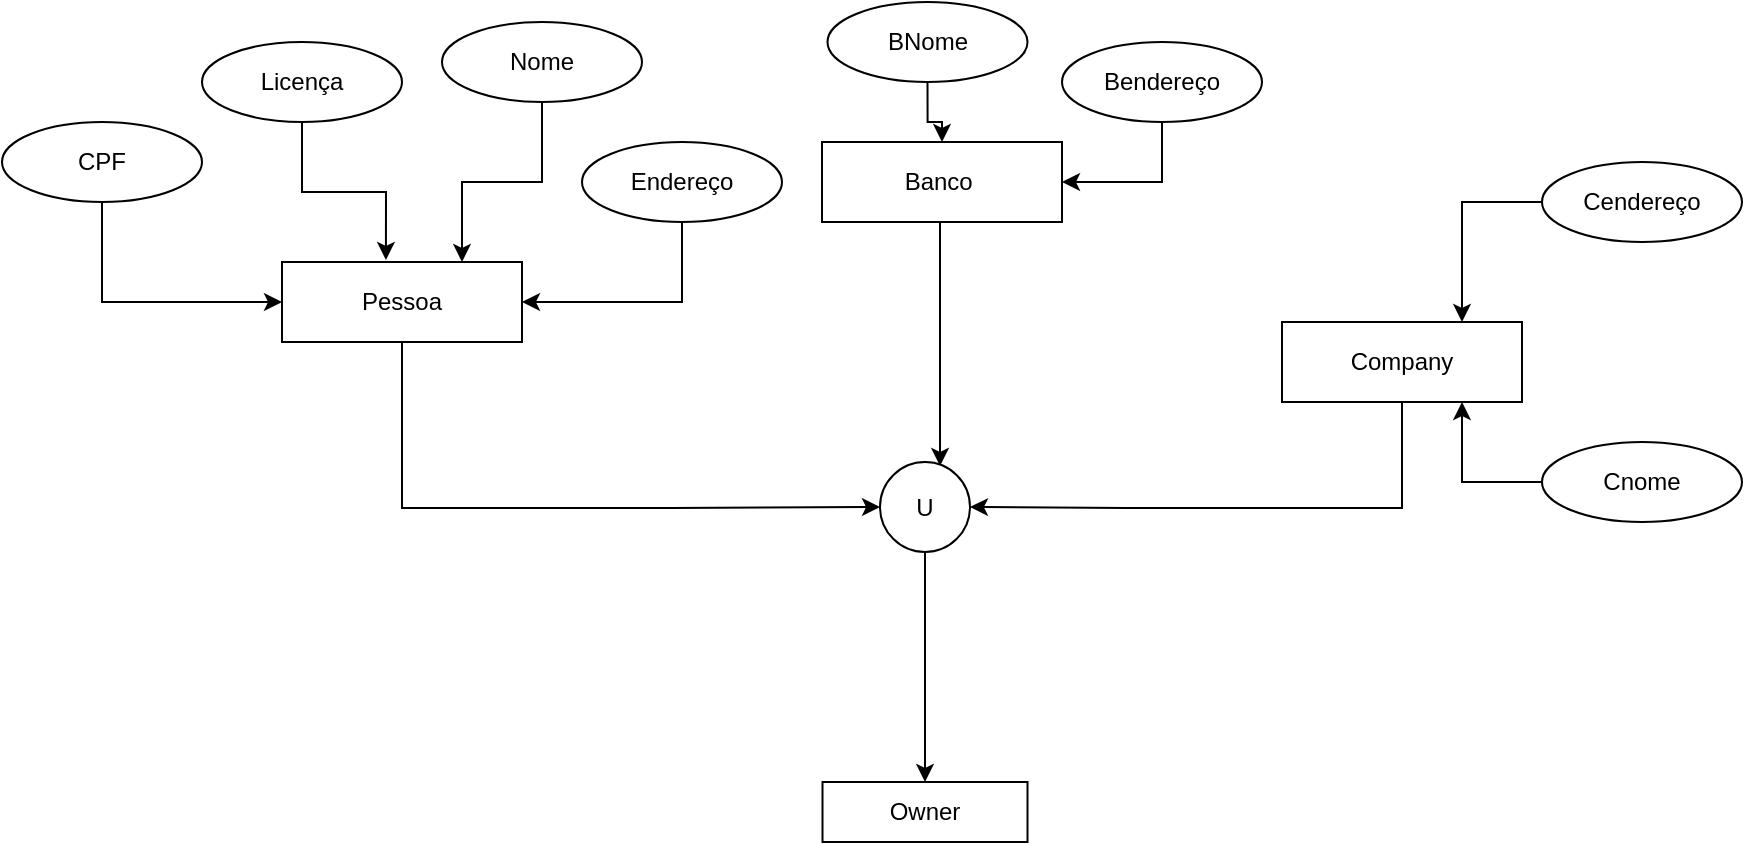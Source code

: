 <mxfile version="20.3.0" type="github"><diagram id="EklfVm9ctx7LlkGvqCqt" name="Página-1"><mxGraphModel dx="1695" dy="482" grid="1" gridSize="10" guides="1" tooltips="1" connect="1" arrows="1" fold="1" page="1" pageScale="1" pageWidth="827" pageHeight="1169" math="0" shadow="0"><root><mxCell id="0"/><mxCell id="1" parent="0"/><mxCell id="DHximX7ildcV7bgwuiVq-13" style="edgeStyle=orthogonalEdgeStyle;rounded=0;orthogonalLoop=1;jettySize=auto;html=1;entryX=0;entryY=0.5;entryDx=0;entryDy=0;" parent="1" source="DHximX7ildcV7bgwuiVq-1" target="DHximX7ildcV7bgwuiVq-6" edge="1"><mxGeometry relative="1" as="geometry"><Array as="points"><mxPoint x="130" y="263"/><mxPoint x="265" y="263"/></Array></mxGeometry></mxCell><mxCell id="DHximX7ildcV7bgwuiVq-1" value="Pessoa" style="rounded=0;whiteSpace=wrap;html=1;" parent="1" vertex="1"><mxGeometry x="70" y="140" width="120" height="40" as="geometry"/></mxCell><mxCell id="DHximX7ildcV7bgwuiVq-12" style="edgeStyle=orthogonalEdgeStyle;rounded=0;orthogonalLoop=1;jettySize=auto;html=1;entryX=0.667;entryY=0.044;entryDx=0;entryDy=0;entryPerimeter=0;" parent="1" source="DHximX7ildcV7bgwuiVq-2" target="DHximX7ildcV7bgwuiVq-6" edge="1"><mxGeometry relative="1" as="geometry"><mxPoint x="354" y="239" as="targetPoint"/><Array as="points"><mxPoint x="399" y="150"/><mxPoint x="399" y="150"/></Array></mxGeometry></mxCell><mxCell id="DHximX7ildcV7bgwuiVq-2" value="Banco&amp;nbsp;" style="rounded=0;whiteSpace=wrap;html=1;" parent="1" vertex="1"><mxGeometry x="340" y="80" width="120" height="40" as="geometry"/></mxCell><mxCell id="DHximX7ildcV7bgwuiVq-37" style="edgeStyle=orthogonalEdgeStyle;rounded=0;orthogonalLoop=1;jettySize=auto;html=1;entryX=1;entryY=0.5;entryDx=0;entryDy=0;" parent="1" source="DHximX7ildcV7bgwuiVq-5" target="DHximX7ildcV7bgwuiVq-6" edge="1"><mxGeometry relative="1" as="geometry"><Array as="points"><mxPoint x="630" y="263"/><mxPoint x="492" y="263"/></Array></mxGeometry></mxCell><mxCell id="DHximX7ildcV7bgwuiVq-5" value="Company" style="rounded=0;whiteSpace=wrap;html=1;" parent="1" vertex="1"><mxGeometry x="570" y="170" width="120" height="40" as="geometry"/></mxCell><mxCell id="DHximX7ildcV7bgwuiVq-15" style="edgeStyle=orthogonalEdgeStyle;rounded=0;orthogonalLoop=1;jettySize=auto;html=1;exitX=0.5;exitY=1;exitDx=0;exitDy=0;entryX=0.5;entryY=0;entryDx=0;entryDy=0;" parent="1" source="DHximX7ildcV7bgwuiVq-6" target="DHximX7ildcV7bgwuiVq-10" edge="1"><mxGeometry relative="1" as="geometry"/></mxCell><mxCell id="DHximX7ildcV7bgwuiVq-6" value="U" style="ellipse;whiteSpace=wrap;html=1;aspect=fixed;" parent="1" vertex="1"><mxGeometry x="369" y="240" width="45" height="45" as="geometry"/></mxCell><mxCell id="DHximX7ildcV7bgwuiVq-10" value="Owner" style="rounded=0;whiteSpace=wrap;html=1;" parent="1" vertex="1"><mxGeometry x="340.25" y="400" width="102.5" height="30" as="geometry"/></mxCell><mxCell id="DHximX7ildcV7bgwuiVq-20" style="edgeStyle=orthogonalEdgeStyle;rounded=0;orthogonalLoop=1;jettySize=auto;html=1;entryX=0.433;entryY=-0.025;entryDx=0;entryDy=0;entryPerimeter=0;" parent="1" source="DHximX7ildcV7bgwuiVq-17" target="DHximX7ildcV7bgwuiVq-1" edge="1"><mxGeometry relative="1" as="geometry"/></mxCell><mxCell id="DHximX7ildcV7bgwuiVq-17" value="Licença" style="ellipse;whiteSpace=wrap;html=1;align=center;" parent="1" vertex="1"><mxGeometry x="30" y="30" width="100" height="40" as="geometry"/></mxCell><mxCell id="DHximX7ildcV7bgwuiVq-19" style="edgeStyle=orthogonalEdgeStyle;rounded=0;orthogonalLoop=1;jettySize=auto;html=1;entryX=0;entryY=0.5;entryDx=0;entryDy=0;" parent="1" source="DHximX7ildcV7bgwuiVq-18" target="DHximX7ildcV7bgwuiVq-1" edge="1"><mxGeometry relative="1" as="geometry"><Array as="points"><mxPoint x="-20" y="160"/></Array></mxGeometry></mxCell><mxCell id="DHximX7ildcV7bgwuiVq-18" value="CPF" style="ellipse;whiteSpace=wrap;html=1;align=center;" parent="1" vertex="1"><mxGeometry x="-70" y="70" width="100" height="40" as="geometry"/></mxCell><mxCell id="DHximX7ildcV7bgwuiVq-23" style="edgeStyle=orthogonalEdgeStyle;rounded=0;orthogonalLoop=1;jettySize=auto;html=1;entryX=0.75;entryY=0;entryDx=0;entryDy=0;" parent="1" source="DHximX7ildcV7bgwuiVq-21" target="DHximX7ildcV7bgwuiVq-1" edge="1"><mxGeometry relative="1" as="geometry"/></mxCell><mxCell id="DHximX7ildcV7bgwuiVq-21" value="Nome" style="ellipse;whiteSpace=wrap;html=1;align=center;" parent="1" vertex="1"><mxGeometry x="150" y="20" width="100" height="40" as="geometry"/></mxCell><mxCell id="DHximX7ildcV7bgwuiVq-26" style="edgeStyle=orthogonalEdgeStyle;rounded=0;orthogonalLoop=1;jettySize=auto;html=1;entryX=1;entryY=0.5;entryDx=0;entryDy=0;" parent="1" source="DHximX7ildcV7bgwuiVq-22" target="DHximX7ildcV7bgwuiVq-1" edge="1"><mxGeometry relative="1" as="geometry"><mxPoint x="200" y="170" as="targetPoint"/><Array as="points"><mxPoint x="270" y="160"/></Array></mxGeometry></mxCell><mxCell id="DHximX7ildcV7bgwuiVq-22" value="Endereço" style="ellipse;whiteSpace=wrap;html=1;align=center;" parent="1" vertex="1"><mxGeometry x="220" y="80" width="100" height="40" as="geometry"/></mxCell><mxCell id="DHximX7ildcV7bgwuiVq-29" value="" style="edgeStyle=orthogonalEdgeStyle;rounded=0;orthogonalLoop=1;jettySize=auto;html=1;" parent="1" source="DHximX7ildcV7bgwuiVq-27" target="DHximX7ildcV7bgwuiVq-2" edge="1"><mxGeometry relative="1" as="geometry"/></mxCell><mxCell id="DHximX7ildcV7bgwuiVq-27" value="BNome" style="ellipse;whiteSpace=wrap;html=1;align=center;" parent="1" vertex="1"><mxGeometry x="342.75" y="10" width="100" height="40" as="geometry"/></mxCell><mxCell id="DHximX7ildcV7bgwuiVq-30" style="edgeStyle=orthogonalEdgeStyle;rounded=0;orthogonalLoop=1;jettySize=auto;html=1;entryX=1;entryY=0.5;entryDx=0;entryDy=0;" parent="1" source="DHximX7ildcV7bgwuiVq-28" target="DHximX7ildcV7bgwuiVq-2" edge="1"><mxGeometry relative="1" as="geometry"/></mxCell><mxCell id="DHximX7ildcV7bgwuiVq-28" value="Bendereço" style="ellipse;whiteSpace=wrap;html=1;align=center;" parent="1" vertex="1"><mxGeometry x="460" y="30" width="100" height="40" as="geometry"/></mxCell><mxCell id="DHximX7ildcV7bgwuiVq-32" style="edgeStyle=orthogonalEdgeStyle;rounded=0;orthogonalLoop=1;jettySize=auto;html=1;entryX=0.75;entryY=1;entryDx=0;entryDy=0;" parent="1" source="DHximX7ildcV7bgwuiVq-31" target="DHximX7ildcV7bgwuiVq-5" edge="1"><mxGeometry relative="1" as="geometry"><mxPoint x="660" y="220" as="targetPoint"/></mxGeometry></mxCell><mxCell id="DHximX7ildcV7bgwuiVq-31" value="Cnome" style="ellipse;whiteSpace=wrap;html=1;align=center;" parent="1" vertex="1"><mxGeometry x="700" y="230" width="100" height="40" as="geometry"/></mxCell><mxCell id="DHximX7ildcV7bgwuiVq-34" style="edgeStyle=orthogonalEdgeStyle;rounded=0;orthogonalLoop=1;jettySize=auto;html=1;entryX=0.75;entryY=0;entryDx=0;entryDy=0;" parent="1" source="DHximX7ildcV7bgwuiVq-33" target="DHximX7ildcV7bgwuiVq-5" edge="1"><mxGeometry relative="1" as="geometry"><mxPoint x="660" y="160" as="targetPoint"/></mxGeometry></mxCell><mxCell id="DHximX7ildcV7bgwuiVq-33" value="Cendereço" style="ellipse;whiteSpace=wrap;html=1;align=center;" parent="1" vertex="1"><mxGeometry x="700" y="90" width="100" height="40" as="geometry"/></mxCell></root></mxGraphModel></diagram></mxfile>